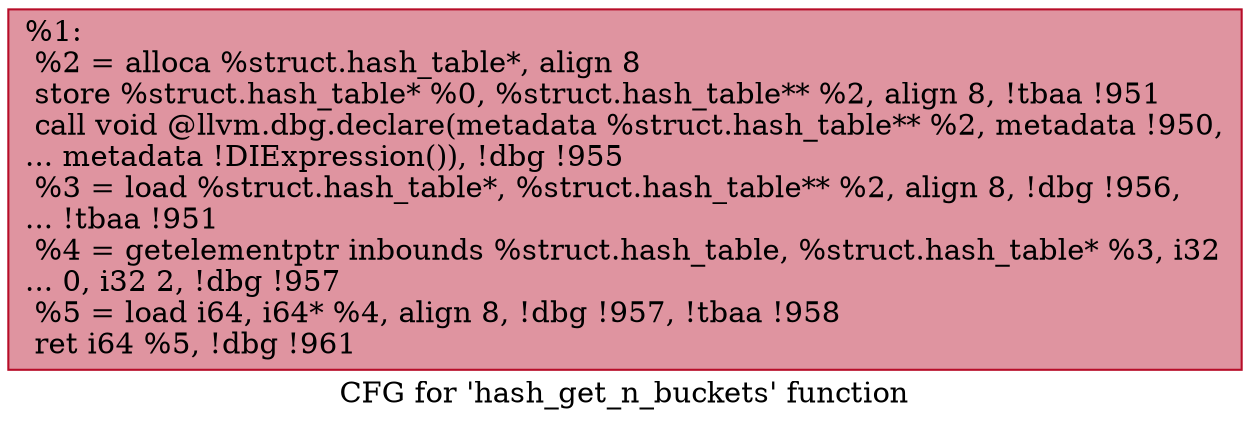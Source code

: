 digraph "CFG for 'hash_get_n_buckets' function" {
	label="CFG for 'hash_get_n_buckets' function";

	Node0xb53f60 [shape=record,color="#b70d28ff", style=filled, fillcolor="#b70d2870",label="{%1:\l  %2 = alloca %struct.hash_table*, align 8\l  store %struct.hash_table* %0, %struct.hash_table** %2, align 8, !tbaa !951\l  call void @llvm.dbg.declare(metadata %struct.hash_table** %2, metadata !950,\l... metadata !DIExpression()), !dbg !955\l  %3 = load %struct.hash_table*, %struct.hash_table** %2, align 8, !dbg !956,\l... !tbaa !951\l  %4 = getelementptr inbounds %struct.hash_table, %struct.hash_table* %3, i32\l... 0, i32 2, !dbg !957\l  %5 = load i64, i64* %4, align 8, !dbg !957, !tbaa !958\l  ret i64 %5, !dbg !961\l}"];
}

